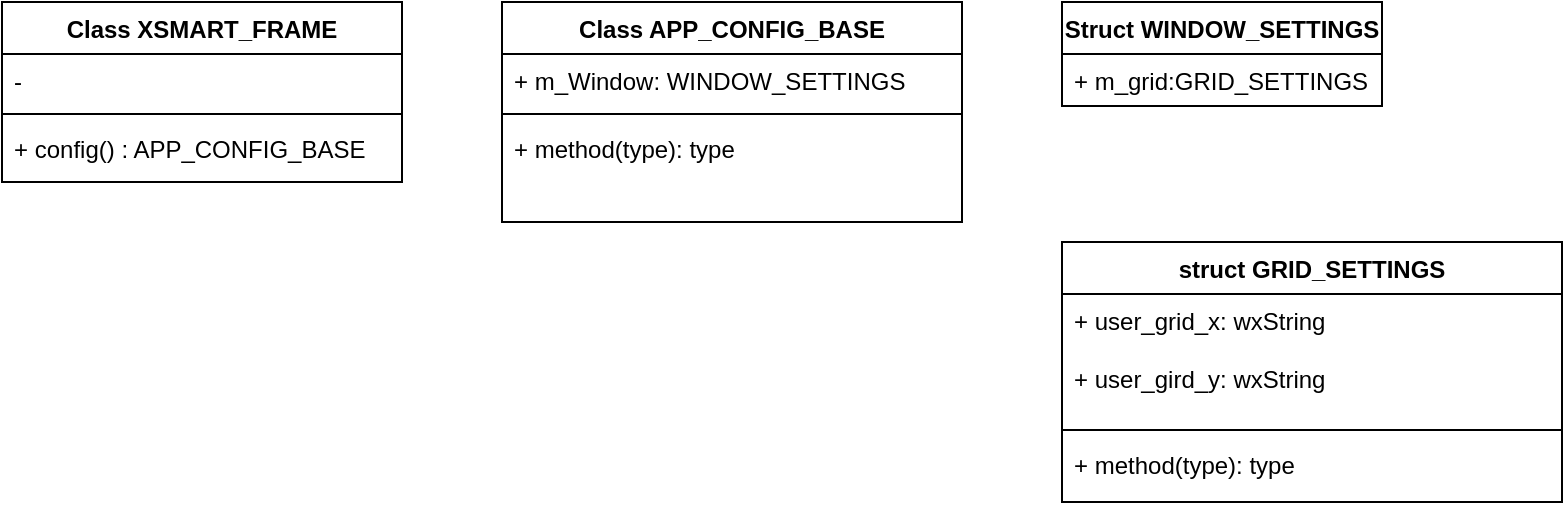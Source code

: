 <mxfile version="23.0.2" type="github">
  <diagram name="第 1 页" id="pBipiQo9H3jYG7ugMdFU">
    <mxGraphModel dx="1626" dy="785" grid="1" gridSize="10" guides="1" tooltips="1" connect="1" arrows="1" fold="1" page="1" pageScale="1" pageWidth="827" pageHeight="1169" math="0" shadow="0">
      <root>
        <mxCell id="0" />
        <mxCell id="1" parent="0" />
        <mxCell id="rleGGavBbmcVilMH6vd8-1" value="Class XSMART_FRAME&lt;br&gt;" style="swimlane;fontStyle=1;align=center;verticalAlign=top;childLayout=stackLayout;horizontal=1;startSize=26;horizontalStack=0;resizeParent=1;resizeParentMax=0;resizeLast=0;collapsible=1;marginBottom=0;whiteSpace=wrap;html=1;" vertex="1" parent="1">
          <mxGeometry x="40" y="80" width="200" height="90" as="geometry" />
        </mxCell>
        <mxCell id="rleGGavBbmcVilMH6vd8-2" value="-&amp;nbsp;" style="text;strokeColor=none;fillColor=none;align=left;verticalAlign=top;spacingLeft=4;spacingRight=4;overflow=hidden;rotatable=0;points=[[0,0.5],[1,0.5]];portConstraint=eastwest;whiteSpace=wrap;html=1;" vertex="1" parent="rleGGavBbmcVilMH6vd8-1">
          <mxGeometry y="26" width="200" height="26" as="geometry" />
        </mxCell>
        <mxCell id="rleGGavBbmcVilMH6vd8-3" value="" style="line;strokeWidth=1;fillColor=none;align=left;verticalAlign=middle;spacingTop=-1;spacingLeft=3;spacingRight=3;rotatable=0;labelPosition=right;points=[];portConstraint=eastwest;strokeColor=inherit;" vertex="1" parent="rleGGavBbmcVilMH6vd8-1">
          <mxGeometry y="52" width="200" height="8" as="geometry" />
        </mxCell>
        <mxCell id="rleGGavBbmcVilMH6vd8-4" value="+ config() : APP_CONFIG_BASE" style="text;strokeColor=none;fillColor=none;align=left;verticalAlign=top;spacingLeft=4;spacingRight=4;overflow=hidden;rotatable=0;points=[[0,0.5],[1,0.5]];portConstraint=eastwest;whiteSpace=wrap;html=1;" vertex="1" parent="rleGGavBbmcVilMH6vd8-1">
          <mxGeometry y="60" width="200" height="30" as="geometry" />
        </mxCell>
        <mxCell id="rleGGavBbmcVilMH6vd8-9" value="Class APP_CONFIG_BASE" style="swimlane;fontStyle=1;align=center;verticalAlign=top;childLayout=stackLayout;horizontal=1;startSize=26;horizontalStack=0;resizeParent=1;resizeParentMax=0;resizeLast=0;collapsible=1;marginBottom=0;whiteSpace=wrap;html=1;" vertex="1" parent="1">
          <mxGeometry x="290" y="80" width="230" height="110" as="geometry" />
        </mxCell>
        <mxCell id="rleGGavBbmcVilMH6vd8-10" value="+ m_Window: WINDOW_SETTINGS&lt;br&gt;" style="text;strokeColor=none;fillColor=none;align=left;verticalAlign=top;spacingLeft=4;spacingRight=4;overflow=hidden;rotatable=0;points=[[0,0.5],[1,0.5]];portConstraint=eastwest;whiteSpace=wrap;html=1;" vertex="1" parent="rleGGavBbmcVilMH6vd8-9">
          <mxGeometry y="26" width="230" height="26" as="geometry" />
        </mxCell>
        <mxCell id="rleGGavBbmcVilMH6vd8-11" value="" style="line;strokeWidth=1;fillColor=none;align=left;verticalAlign=middle;spacingTop=-1;spacingLeft=3;spacingRight=3;rotatable=0;labelPosition=right;points=[];portConstraint=eastwest;strokeColor=inherit;" vertex="1" parent="rleGGavBbmcVilMH6vd8-9">
          <mxGeometry y="52" width="230" height="8" as="geometry" />
        </mxCell>
        <mxCell id="rleGGavBbmcVilMH6vd8-12" value="+ method(type): type" style="text;strokeColor=none;fillColor=none;align=left;verticalAlign=top;spacingLeft=4;spacingRight=4;overflow=hidden;rotatable=0;points=[[0,0.5],[1,0.5]];portConstraint=eastwest;whiteSpace=wrap;html=1;" vertex="1" parent="rleGGavBbmcVilMH6vd8-9">
          <mxGeometry y="60" width="230" height="50" as="geometry" />
        </mxCell>
        <mxCell id="rleGGavBbmcVilMH6vd8-13" value="Struct&amp;nbsp;WINDOW_SETTINGS" style="swimlane;fontStyle=1;align=center;verticalAlign=top;childLayout=stackLayout;horizontal=1;startSize=26;horizontalStack=0;resizeParent=1;resizeParentMax=0;resizeLast=0;collapsible=1;marginBottom=0;whiteSpace=wrap;html=1;" vertex="1" parent="1">
          <mxGeometry x="570" y="80" width="160" height="52" as="geometry" />
        </mxCell>
        <mxCell id="rleGGavBbmcVilMH6vd8-14" value="+ m_grid:GRID_SETTINGS" style="text;strokeColor=none;fillColor=none;align=left;verticalAlign=top;spacingLeft=4;spacingRight=4;overflow=hidden;rotatable=0;points=[[0,0.5],[1,0.5]];portConstraint=eastwest;whiteSpace=wrap;html=1;" vertex="1" parent="rleGGavBbmcVilMH6vd8-13">
          <mxGeometry y="26" width="160" height="26" as="geometry" />
        </mxCell>
        <mxCell id="rleGGavBbmcVilMH6vd8-17" value="struct&amp;nbsp;GRID_SETTINGS" style="swimlane;fontStyle=1;align=center;verticalAlign=top;childLayout=stackLayout;horizontal=1;startSize=26;horizontalStack=0;resizeParent=1;resizeParentMax=0;resizeLast=0;collapsible=1;marginBottom=0;whiteSpace=wrap;html=1;" vertex="1" parent="1">
          <mxGeometry x="570" y="200" width="250" height="130" as="geometry" />
        </mxCell>
        <mxCell id="rleGGavBbmcVilMH6vd8-18" value="+ user_grid_x: wxString&lt;br&gt;&lt;br&gt;+ user_gird_y: wxString" style="text;strokeColor=none;fillColor=none;align=left;verticalAlign=top;spacingLeft=4;spacingRight=4;overflow=hidden;rotatable=0;points=[[0,0.5],[1,0.5]];portConstraint=eastwest;whiteSpace=wrap;html=1;" vertex="1" parent="rleGGavBbmcVilMH6vd8-17">
          <mxGeometry y="26" width="250" height="64" as="geometry" />
        </mxCell>
        <mxCell id="rleGGavBbmcVilMH6vd8-19" value="" style="line;strokeWidth=1;fillColor=none;align=left;verticalAlign=middle;spacingTop=-1;spacingLeft=3;spacingRight=3;rotatable=0;labelPosition=right;points=[];portConstraint=eastwest;strokeColor=inherit;" vertex="1" parent="rleGGavBbmcVilMH6vd8-17">
          <mxGeometry y="90" width="250" height="8" as="geometry" />
        </mxCell>
        <mxCell id="rleGGavBbmcVilMH6vd8-20" value="+ method(type): type" style="text;strokeColor=none;fillColor=none;align=left;verticalAlign=top;spacingLeft=4;spacingRight=4;overflow=hidden;rotatable=0;points=[[0,0.5],[1,0.5]];portConstraint=eastwest;whiteSpace=wrap;html=1;" vertex="1" parent="rleGGavBbmcVilMH6vd8-17">
          <mxGeometry y="98" width="250" height="32" as="geometry" />
        </mxCell>
      </root>
    </mxGraphModel>
  </diagram>
</mxfile>
